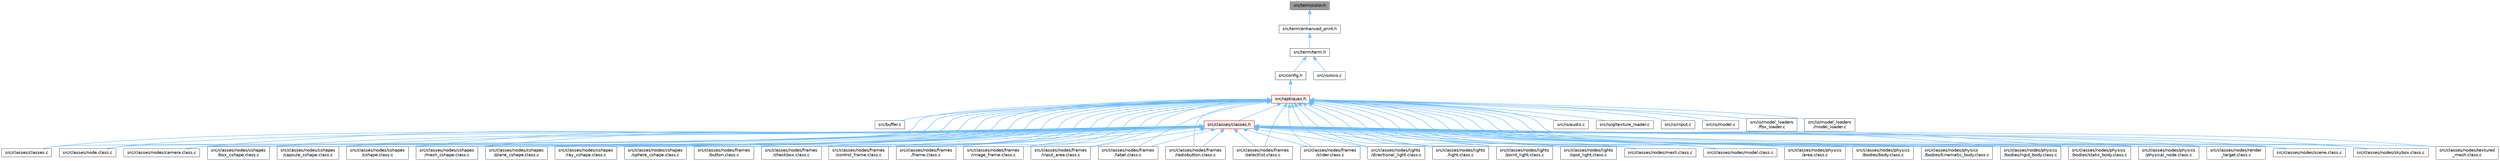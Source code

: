digraph "src/term/color.h"
{
 // LATEX_PDF_SIZE
  bgcolor="transparent";
  edge [fontname=Helvetica,fontsize=10,labelfontname=Helvetica,labelfontsize=10];
  node [fontname=Helvetica,fontsize=10,shape=box,height=0.2,width=0.4];
  Node1 [id="Node000001",label="src/term/color.h",height=0.2,width=0.4,color="gray40", fillcolor="grey60", style="filled", fontcolor="black",tooltip=" "];
  Node1 -> Node2 [id="edge1_Node000001_Node000002",dir="back",color="steelblue1",style="solid",tooltip=" "];
  Node2 [id="Node000002",label="src/term/enhanced_print.h",height=0.2,width=0.4,color="grey40", fillcolor="white", style="filled",URL="$enhanced__print_8h.html",tooltip=" "];
  Node2 -> Node3 [id="edge2_Node000002_Node000003",dir="back",color="steelblue1",style="solid",tooltip=" "];
  Node3 [id="Node000003",label="src/term/term.h",height=0.2,width=0.4,color="grey40", fillcolor="white", style="filled",URL="$term_8h.html",tooltip=" "];
  Node3 -> Node4 [id="edge3_Node000003_Node000004",dir="back",color="steelblue1",style="solid",tooltip=" "];
  Node4 [id="Node000004",label="src/config.h",height=0.2,width=0.4,color="grey40", fillcolor="white", style="filled",URL="$config_8h.html",tooltip=" "];
  Node4 -> Node5 [id="edge4_Node000004_Node000005",dir="back",color="steelblue1",style="solid",tooltip=" "];
  Node5 [id="Node000005",label="src/raptiquax.h",height=0.2,width=0.4,color="red", fillcolor="#FFF0F0", style="filled",URL="$raptiquax_8h.html",tooltip="This file contains type definitions for fixed-width integer types and floating-point types."];
  Node5 -> Node6 [id="edge5_Node000005_Node000006",dir="back",color="steelblue1",style="solid",tooltip=" "];
  Node6 [id="Node000006",label="src/buffer.c",height=0.2,width=0.4,color="grey40", fillcolor="white", style="filled",URL="$buffer_8c.html",tooltip=" "];
  Node5 -> Node7 [id="edge6_Node000005_Node000007",dir="back",color="steelblue1",style="solid",tooltip=" "];
  Node7 [id="Node000007",label="src/classes/classes.c",height=0.2,width=0.4,color="grey40", fillcolor="white", style="filled",URL="$classes_8c.html",tooltip=" "];
  Node5 -> Node8 [id="edge7_Node000005_Node000008",dir="back",color="steelblue1",style="solid",tooltip=" "];
  Node8 [id="Node000008",label="src/classes/classes.h",height=0.2,width=0.4,color="red", fillcolor="#FFF0F0", style="filled",URL="$classes_8h.html",tooltip=" "];
  Node8 -> Node7 [id="edge8_Node000008_Node000007",dir="back",color="steelblue1",style="solid",tooltip=" "];
  Node8 -> Node9 [id="edge9_Node000008_Node000009",dir="back",color="steelblue1",style="solid",tooltip=" "];
  Node9 [id="Node000009",label="src/classes/node.class.c",height=0.2,width=0.4,color="grey40", fillcolor="white", style="filled",URL="$node_8class_8c.html",tooltip="Implementation of the node class for the ProjetSDLOpenGLL2 project."];
  Node8 -> Node10 [id="edge10_Node000008_Node000010",dir="back",color="steelblue1",style="solid",tooltip=" "];
  Node10 [id="Node000010",label="src/classes/nodes/camera.class.c",height=0.2,width=0.4,color="grey40", fillcolor="white", style="filled",URL="$camera_8class_8c.html",tooltip="This file contains the implementation of the Camera class."];
  Node8 -> Node11 [id="edge11_Node000008_Node000011",dir="back",color="steelblue1",style="solid",tooltip=" "];
  Node11 [id="Node000011",label="src/classes/nodes/cshapes\l/box_cshape.class.c",height=0.2,width=0.4,color="grey40", fillcolor="white", style="filled",URL="$box__cshape_8class_8c.html",tooltip="This source file defines the BoxCShape class and its associated methods."];
  Node8 -> Node12 [id="edge12_Node000008_Node000012",dir="back",color="steelblue1",style="solid",tooltip=" "];
  Node12 [id="Node000012",label="src/classes/nodes/cshapes\l/capsule_cshape.class.c",height=0.2,width=0.4,color="grey40", fillcolor="white", style="filled",URL="$capsule__cshape_8class_8c.html",tooltip="This file defines the implementation of the capsule shape class."];
  Node8 -> Node13 [id="edge13_Node000008_Node000013",dir="back",color="steelblue1",style="solid",tooltip=" "];
  Node13 [id="Node000013",label="src/classes/nodes/cshapes\l/cshape.class.c",height=0.2,width=0.4,color="grey40", fillcolor="white", style="filled",URL="$cshape_8class_8c.html",tooltip="This file defines the implementation of various CShape classes."];
  Node8 -> Node14 [id="edge14_Node000008_Node000014",dir="back",color="steelblue1",style="solid",tooltip=" "];
  Node14 [id="Node000014",label="src/classes/nodes/cshapes\l/mesh_cshape.class.c",height=0.2,width=0.4,color="grey40", fillcolor="white", style="filled",URL="$mesh__cshape_8class_8c.html",tooltip="This file defines the implementation of mesh shapes for the project."];
  Node8 -> Node15 [id="edge15_Node000008_Node000015",dir="back",color="steelblue1",style="solid",tooltip=" "];
  Node15 [id="Node000015",label="src/classes/nodes/cshapes\l/plane_cshape.class.c",height=0.2,width=0.4,color="grey40", fillcolor="white", style="filled",URL="$plane__cshape_8class_8c.html",tooltip="This file defines the implementation of a plane shape class."];
  Node8 -> Node16 [id="edge16_Node000008_Node000016",dir="back",color="steelblue1",style="solid",tooltip=" "];
  Node16 [id="Node000016",label="src/classes/nodes/cshapes\l/ray_cshape.class.c",height=0.2,width=0.4,color="grey40", fillcolor="white", style="filled",URL="$ray__cshape_8class_8c.html",tooltip="This file defines the implementation of ray-casting shapes."];
  Node8 -> Node17 [id="edge17_Node000008_Node000017",dir="back",color="steelblue1",style="solid",tooltip=" "];
  Node17 [id="Node000017",label="src/classes/nodes/cshapes\l/sphere_cshape.class.c",height=0.2,width=0.4,color="grey40", fillcolor="white", style="filled",URL="$sphere__cshape_8class_8c.html",tooltip="This file contains the implementation of the SphereCShape class."];
  Node8 -> Node18 [id="edge18_Node000008_Node000018",dir="back",color="steelblue1",style="solid",tooltip=" "];
  Node18 [id="Node000018",label="src/classes/nodes/frames\l/button.class.c",height=0.2,width=0.4,color="grey40", fillcolor="white", style="filled",URL="$button_8class_8c.html",tooltip="This file defines the Button class and its associated methods."];
  Node8 -> Node19 [id="edge19_Node000008_Node000019",dir="back",color="steelblue1",style="solid",tooltip=" "];
  Node19 [id="Node000019",label="src/classes/nodes/frames\l/checkbox.class.c",height=0.2,width=0.4,color="grey40", fillcolor="white", style="filled",URL="$checkbox_8class_8c.html",tooltip="Implementation of the Checkbox class for the GUI framework."];
  Node8 -> Node20 [id="edge20_Node000008_Node000020",dir="back",color="steelblue1",style="solid",tooltip=" "];
  Node20 [id="Node000020",label="src/classes/nodes/frames\l/control_frame.class.c",height=0.2,width=0.4,color="grey40", fillcolor="white", style="filled",URL="$control__frame_8class_8c.html",tooltip="This file defines the implementation of the control frame class."];
  Node8 -> Node21 [id="edge21_Node000008_Node000021",dir="back",color="steelblue1",style="solid",tooltip=" "];
  Node21 [id="Node000021",label="src/classes/nodes/frames\l/frame.class.c",height=0.2,width=0.4,color="grey40", fillcolor="white", style="filled",URL="$frame_8class_8c.html",tooltip="This file defines the implementation of frame-related functionalities."];
  Node8 -> Node22 [id="edge22_Node000008_Node000022",dir="back",color="steelblue1",style="solid",tooltip=" "];
  Node22 [id="Node000022",label="src/classes/nodes/frames\l/image_frame.class.c",height=0.2,width=0.4,color="grey40", fillcolor="white", style="filled",URL="$image__frame_8class_8c.html",tooltip="This file contains the implementation of the ImageFrame class."];
  Node8 -> Node23 [id="edge23_Node000008_Node000023",dir="back",color="steelblue1",style="solid",tooltip=" "];
  Node23 [id="Node000023",label="src/classes/nodes/frames\l/input_area.class.c",height=0.2,width=0.4,color="grey40", fillcolor="white", style="filled",URL="$input__area_8class_8c.html",tooltip="This file defines the InputArea class and its associated methods."];
  Node8 -> Node24 [id="edge24_Node000008_Node000024",dir="back",color="steelblue1",style="solid",tooltip=" "];
  Node24 [id="Node000024",label="src/classes/nodes/frames\l/label.class.c",height=0.2,width=0.4,color="grey40", fillcolor="white", style="filled",URL="$label_8class_8c.html",tooltip="This file defines the Label class and its associated functions."];
  Node8 -> Node25 [id="edge25_Node000008_Node000025",dir="back",color="steelblue1",style="solid",tooltip=" "];
  Node25 [id="Node000025",label="src/classes/nodes/frames\l/radiobutton.class.c",height=0.2,width=0.4,color="grey40", fillcolor="white", style="filled",URL="$radiobutton_8class_8c.html",tooltip="Implementation of the RadioButton class."];
  Node8 -> Node26 [id="edge26_Node000008_Node000026",dir="back",color="steelblue1",style="solid",tooltip=" "];
  Node26 [id="Node000026",label="src/classes/nodes/frames\l/selectlist.class.c",height=0.2,width=0.4,color="grey40", fillcolor="white", style="filled",URL="$selectlist_8class_8c.html",tooltip="This file implements the functionality for a selectable list frame in the application."];
  Node8 -> Node27 [id="edge27_Node000008_Node000027",dir="back",color="steelblue1",style="solid",tooltip=" "];
  Node27 [id="Node000027",label="src/classes/nodes/frames\l/slider.class.c",height=0.2,width=0.4,color="grey40", fillcolor="white", style="filled",URL="$slider_8class_8c.html",tooltip=" "];
  Node8 -> Node28 [id="edge28_Node000008_Node000028",dir="back",color="steelblue1",style="solid",tooltip=" "];
  Node28 [id="Node000028",label="src/classes/nodes/lights\l/directional_light.class.c",height=0.2,width=0.4,color="grey40", fillcolor="white", style="filled",URL="$directional__light_8class_8c.html",tooltip="This file contains the implementation of the directional light class."];
  Node8 -> Node29 [id="edge29_Node000008_Node000029",dir="back",color="steelblue1",style="solid",tooltip=" "];
  Node29 [id="Node000029",label="src/classes/nodes/lights\l/light.class.c",height=0.2,width=0.4,color="grey40", fillcolor="white", style="filled",URL="$light_8class_8c.html",tooltip="This file contains the implementation of the light class for the project."];
  Node8 -> Node30 [id="edge30_Node000008_Node000030",dir="back",color="steelblue1",style="solid",tooltip=" "];
  Node30 [id="Node000030",label="src/classes/nodes/lights\l/point_light.class.c",height=0.2,width=0.4,color="grey40", fillcolor="white", style="filled",URL="$point__light_8class_8c.html",tooltip="This file contains the implementation of the PointLight class."];
  Node8 -> Node31 [id="edge31_Node000008_Node000031",dir="back",color="steelblue1",style="solid",tooltip=" "];
  Node31 [id="Node000031",label="src/classes/nodes/lights\l/spot_light.class.c",height=0.2,width=0.4,color="grey40", fillcolor="white", style="filled",URL="$spot__light_8class_8c.html",tooltip="This file contains the implementation of the SpotLight class."];
  Node8 -> Node32 [id="edge32_Node000008_Node000032",dir="back",color="steelblue1",style="solid",tooltip=" "];
  Node32 [id="Node000032",label="src/classes/nodes/mesh.class.c",height=0.2,width=0.4,color="grey40", fillcolor="white", style="filled",URL="$mesh_8class_8c.html",tooltip="This file defines the implementation of the Mesh class."];
  Node8 -> Node33 [id="edge33_Node000008_Node000033",dir="back",color="steelblue1",style="solid",tooltip=" "];
  Node33 [id="Node000033",label="src/classes/nodes/model.class.c",height=0.2,width=0.4,color="grey40", fillcolor="white", style="filled",URL="$model_8class_8c.html",tooltip="This file contains the implementation of the model class."];
  Node8 -> Node34 [id="edge34_Node000008_Node000034",dir="back",color="steelblue1",style="solid",tooltip=" "];
  Node34 [id="Node000034",label="src/classes/nodes/physics\l/area.class.c",height=0.2,width=0.4,color="grey40", fillcolor="white", style="filled",URL="$area_8class_8c.html",tooltip="This file handles the physics area nodes in the project."];
  Node8 -> Node35 [id="edge35_Node000008_Node000035",dir="back",color="steelblue1",style="solid",tooltip=" "];
  Node35 [id="Node000035",label="src/classes/nodes/physics\l/bodies/body.class.c",height=0.2,width=0.4,color="grey40", fillcolor="white", style="filled",URL="$body_8class_8c.html",tooltip="This file defines the body class for the physics engine."];
  Node8 -> Node36 [id="edge36_Node000008_Node000036",dir="back",color="steelblue1",style="solid",tooltip=" "];
  Node36 [id="Node000036",label="src/classes/nodes/physics\l/bodies/kinematic_body.class.c",height=0.2,width=0.4,color="grey40", fillcolor="white", style="filled",URL="$kinematic__body_8class_8c.html",tooltip="This file defines the implementation of kinematic bodies for the physics engine."];
  Node8 -> Node37 [id="edge37_Node000008_Node000037",dir="back",color="steelblue1",style="solid",tooltip=" "];
  Node37 [id="Node000037",label="src/classes/nodes/physics\l/bodies/rigid_body.class.c",height=0.2,width=0.4,color="grey40", fillcolor="white", style="filled",URL="$rigid__body_8class_8c.html",tooltip="This source file defines the implementation of rigid body physics for the project."];
  Node8 -> Node38 [id="edge38_Node000008_Node000038",dir="back",color="steelblue1",style="solid",tooltip=" "];
  Node38 [id="Node000038",label="src/classes/nodes/physics\l/bodies/static_body.class.c",height=0.2,width=0.4,color="grey40", fillcolor="white", style="filled",URL="$static__body_8class_8c.html",tooltip="This file defines the implementation of static bodies in the physics engine."];
  Node8 -> Node39 [id="edge39_Node000008_Node000039",dir="back",color="steelblue1",style="solid",tooltip=" "];
  Node39 [id="Node000039",label="src/classes/nodes/physics\l/physical_node.class.c",height=0.2,width=0.4,color="grey40", fillcolor="white", style="filled",URL="$physical__node_8class_8c.html",tooltip="This file contains the implementation of the PhysicalNode class."];
  Node8 -> Node40 [id="edge40_Node000008_Node000040",dir="back",color="steelblue1",style="solid",tooltip=" "];
  Node40 [id="Node000040",label="src/classes/nodes/render\l_target.class.c",height=0.2,width=0.4,color="grey40", fillcolor="white", style="filled",URL="$render__target_8class_8c.html",tooltip="Framebuffer class implementation."];
  Node8 -> Node41 [id="edge41_Node000008_Node000041",dir="back",color="steelblue1",style="solid",tooltip=" "];
  Node41 [id="Node000041",label="src/classes/nodes/scene.class.c",height=0.2,width=0.4,color="grey40", fillcolor="white", style="filled",URL="$scene_8class_8c.html",tooltip="This file contains the implementation of the scene class."];
  Node8 -> Node42 [id="edge42_Node000008_Node000042",dir="back",color="steelblue1",style="solid",tooltip=" "];
  Node42 [id="Node000042",label="src/classes/nodes/skybox.class.c",height=0.2,width=0.4,color="grey40", fillcolor="white", style="filled",URL="$skybox_8class_8c.html",tooltip="This file contains the implementation of the Skybox class."];
  Node8 -> Node43 [id="edge43_Node000008_Node000043",dir="back",color="steelblue1",style="solid",tooltip=" "];
  Node43 [id="Node000043",label="src/classes/nodes/textured\l_mesh.class.c",height=0.2,width=0.4,color="grey40", fillcolor="white", style="filled",URL="$textured__mesh_8class_8c.html",tooltip="This file contains the implementation of the TexturedMesh class."];
  Node5 -> Node9 [id="edge44_Node000005_Node000009",dir="back",color="steelblue1",style="solid",tooltip=" "];
  Node5 -> Node10 [id="edge45_Node000005_Node000010",dir="back",color="steelblue1",style="solid",tooltip=" "];
  Node5 -> Node11 [id="edge46_Node000005_Node000011",dir="back",color="steelblue1",style="solid",tooltip=" "];
  Node5 -> Node12 [id="edge47_Node000005_Node000012",dir="back",color="steelblue1",style="solid",tooltip=" "];
  Node5 -> Node13 [id="edge48_Node000005_Node000013",dir="back",color="steelblue1",style="solid",tooltip=" "];
  Node5 -> Node14 [id="edge49_Node000005_Node000014",dir="back",color="steelblue1",style="solid",tooltip=" "];
  Node5 -> Node15 [id="edge50_Node000005_Node000015",dir="back",color="steelblue1",style="solid",tooltip=" "];
  Node5 -> Node16 [id="edge51_Node000005_Node000016",dir="back",color="steelblue1",style="solid",tooltip=" "];
  Node5 -> Node17 [id="edge52_Node000005_Node000017",dir="back",color="steelblue1",style="solid",tooltip=" "];
  Node5 -> Node18 [id="edge53_Node000005_Node000018",dir="back",color="steelblue1",style="solid",tooltip=" "];
  Node5 -> Node19 [id="edge54_Node000005_Node000019",dir="back",color="steelblue1",style="solid",tooltip=" "];
  Node5 -> Node20 [id="edge55_Node000005_Node000020",dir="back",color="steelblue1",style="solid",tooltip=" "];
  Node5 -> Node21 [id="edge56_Node000005_Node000021",dir="back",color="steelblue1",style="solid",tooltip=" "];
  Node5 -> Node22 [id="edge57_Node000005_Node000022",dir="back",color="steelblue1",style="solid",tooltip=" "];
  Node5 -> Node23 [id="edge58_Node000005_Node000023",dir="back",color="steelblue1",style="solid",tooltip=" "];
  Node5 -> Node24 [id="edge59_Node000005_Node000024",dir="back",color="steelblue1",style="solid",tooltip=" "];
  Node5 -> Node25 [id="edge60_Node000005_Node000025",dir="back",color="steelblue1",style="solid",tooltip=" "];
  Node5 -> Node26 [id="edge61_Node000005_Node000026",dir="back",color="steelblue1",style="solid",tooltip=" "];
  Node5 -> Node27 [id="edge62_Node000005_Node000027",dir="back",color="steelblue1",style="solid",tooltip=" "];
  Node5 -> Node28 [id="edge63_Node000005_Node000028",dir="back",color="steelblue1",style="solid",tooltip=" "];
  Node5 -> Node29 [id="edge64_Node000005_Node000029",dir="back",color="steelblue1",style="solid",tooltip=" "];
  Node5 -> Node30 [id="edge65_Node000005_Node000030",dir="back",color="steelblue1",style="solid",tooltip=" "];
  Node5 -> Node31 [id="edge66_Node000005_Node000031",dir="back",color="steelblue1",style="solid",tooltip=" "];
  Node5 -> Node32 [id="edge67_Node000005_Node000032",dir="back",color="steelblue1",style="solid",tooltip=" "];
  Node5 -> Node33 [id="edge68_Node000005_Node000033",dir="back",color="steelblue1",style="solid",tooltip=" "];
  Node5 -> Node34 [id="edge69_Node000005_Node000034",dir="back",color="steelblue1",style="solid",tooltip=" "];
  Node5 -> Node35 [id="edge70_Node000005_Node000035",dir="back",color="steelblue1",style="solid",tooltip=" "];
  Node5 -> Node36 [id="edge71_Node000005_Node000036",dir="back",color="steelblue1",style="solid",tooltip=" "];
  Node5 -> Node37 [id="edge72_Node000005_Node000037",dir="back",color="steelblue1",style="solid",tooltip=" "];
  Node5 -> Node38 [id="edge73_Node000005_Node000038",dir="back",color="steelblue1",style="solid",tooltip=" "];
  Node5 -> Node39 [id="edge74_Node000005_Node000039",dir="back",color="steelblue1",style="solid",tooltip=" "];
  Node5 -> Node40 [id="edge75_Node000005_Node000040",dir="back",color="steelblue1",style="solid",tooltip=" "];
  Node5 -> Node41 [id="edge76_Node000005_Node000041",dir="back",color="steelblue1",style="solid",tooltip=" "];
  Node5 -> Node42 [id="edge77_Node000005_Node000042",dir="back",color="steelblue1",style="solid",tooltip=" "];
  Node5 -> Node43 [id="edge78_Node000005_Node000043",dir="back",color="steelblue1",style="solid",tooltip=" "];
  Node5 -> Node54 [id="edge79_Node000005_Node000054",dir="back",color="steelblue1",style="solid",tooltip=" "];
  Node54 [id="Node000054",label="src/io/audio.c",height=0.2,width=0.4,color="grey40", fillcolor="white", style="filled",URL="$audio_8c.html",tooltip=" "];
  Node5 -> Node55 [id="edge80_Node000005_Node000055",dir="back",color="steelblue1",style="solid",tooltip=" "];
  Node55 [id="Node000055",label="src/io/gltexture_loader.c",height=0.2,width=0.4,color="grey40", fillcolor="white", style="filled",URL="$gltexture__loader_8c.html",tooltip=" "];
  Node5 -> Node56 [id="edge81_Node000005_Node000056",dir="back",color="steelblue1",style="solid",tooltip=" "];
  Node56 [id="Node000056",label="src/io/input.c",height=0.2,width=0.4,color="grey40", fillcolor="white", style="filled",URL="$input_8c.html",tooltip=" "];
  Node5 -> Node57 [id="edge82_Node000005_Node000057",dir="back",color="steelblue1",style="solid",tooltip=" "];
  Node57 [id="Node000057",label="src/io/model.c",height=0.2,width=0.4,color="grey40", fillcolor="white", style="filled",URL="$model_8c.html",tooltip=" "];
  Node5 -> Node58 [id="edge83_Node000005_Node000058",dir="back",color="steelblue1",style="solid",tooltip=" "];
  Node58 [id="Node000058",label="src/io/model_loaders\l/fbx_loader.c",height=0.2,width=0.4,color="grey40", fillcolor="white", style="filled",URL="$fbx__loader_8c.html",tooltip=" "];
  Node5 -> Node59 [id="edge84_Node000005_Node000059",dir="back",color="steelblue1",style="solid",tooltip=" "];
  Node59 [id="Node000059",label="src/io/model_loaders\l/model_loader.c",height=0.2,width=0.4,color="grey40", fillcolor="white", style="filled",URL="$model__loader_8c.html",tooltip=" "];
  Node3 -> Node79 [id="edge85_Node000003_Node000079",dir="back",color="steelblue1",style="solid",tooltip=" "];
  Node79 [id="Node000079",label="src/io/osio.c",height=0.2,width=0.4,color="grey40", fillcolor="white", style="filled",URL="$osio_8c.html",tooltip=" "];
}
